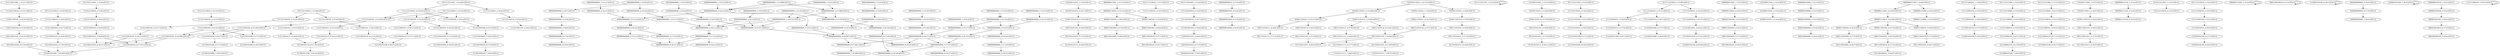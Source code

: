 digraph G {
    "110121100101_3-14:6-LEN:12" -> "101211001010_4-15:6-LEN:12";
    "000000000000_4-16:11-LEN:12" -> "000000000000_5-17:12-LEN:12";
    "001101011011_5-17:6-LEN:12" -> "011010110111_6-18:6-LEN:12";
    "000000000000_5-17:12-LEN:12" -> "000000000000_6-18:11-LEN:12";
    "000000110010_2-14:12-LEN:12" -> "000001100100_3-16:5-LEN:12";
    "000000110010_2-14:12-LEN:12" -> "000001100100_3-15:8-LEN:12";
    "011111110010_1-13:7-LEN:12" -> "111111100101_2-14:5-LEN:12";
    "100000000000_3-14:5-LEN:12" -> "000000000000_4-15:571-LEN:12";
    "100000000000_3-14:5-LEN:12" -> "000000000000_4-16:11-LEN:12";
    "112010010101_5-16:6-LEN:12" -> "120100101010_6-17:5-LEN:12";
    "000000000010_2-13:4-LEN:12" -> "000000000100_3-14:4-LEN:12";
    "010011101010_3-15:9-LEN:12" -> "100111010101_4-16:9-LEN:12";
    "121100100010_6-17:6-LEN:12" -> "211001000100_7-18:6-LEN:12";
    "011111211101_1-12:4-LEN:12" -> "011111211101_1-12:4-LEN:12";
    "100110101101_4-16:9-LEN:12" -> "001101011011_5-17:9-LEN:12";
    "011111211010_1-13:4-LEN:12" -> "111112110101_2-14:4-LEN:12";
    "111112100101_2-15:15-LEN:12" -> "111121001011_3-16:9-LEN:12";
    "111112100101_2-15:15-LEN:12" -> "111121001010_3-16:7-LEN:12";
    "101001110101_2-13:104-LEN:12" -> "010011101011_3-15:11-LEN:12";
    "101001110101_2-13:104-LEN:12" -> "010011101011_3-14:93-LEN:12";
    "000000000000_2-14:16-LEN:12" -> "000000000000_3-15:16-LEN:12";
    "000000011001_1-13:5-LEN:12" -> "000000110010_2-14:5-LEN:12";
    "000111010110_3-15:7-LEN:12" -> "001110101101_5-16:84-LEN:12";
    "100000000000_4-15:5-LEN:12" -> "000000000000_5-16:587-LEN:12";
    "000000000000_4-16:17-LEN:12" -> "000000000000_5-17:17-LEN:12";
    "110100111010_1-12:112-LEN:12" -> "101001110101_2-13:104-LEN:12";
    "110100111010_1-12:112-LEN:12" -> "101001110101_2-14:9-LEN:12";
    "111012110010_2-13:6-LEN:12" -> "110121100101_3-14:6-LEN:12";
    "101000110101_2-13:4-LEN:12" -> "010001101011_3-14:4-LEN:12";
    "111112110010_2-13:233-LEN:12" -> "111121100101_3-15:33-LEN:12";
    "111112110010_2-13:233-LEN:12" -> "111121100101_3-14:203-LEN:12";
    "111112110010_2-13:233-LEN:12" -> "111121100100_3-14:9-LEN:12";
    "111121001010_3-15:21-LEN:12" -> "111210010101_4-16:21-LEN:12";
    "111211010101_4-16:5-LEN:12" -> "112110101010_5-17:5-LEN:12";
    "000000000000_4-16:12-LEN:12" -> "000000000000_5-17:11-LEN:12";
    "000000000000_5-17:18-LEN:12" -> "000000000000_6-18:18-LEN:12";
    "000000000000_3-14:572-LEN:12" -> "000000000000_4-15:571-LEN:12";
    "000000000000_3-14:572-LEN:12" -> "000000000000_4-16:11-LEN:12";
    "000001000000_3-14:5-LEN:12" -> "000010000000_4-15:4-LEN:12";
    "111121101010_3-15:5-LEN:12" -> "111211010101_4-16:5-LEN:12";
    "000000000000_1-13:11-LEN:12" -> "000000000000_2-14:11-LEN:12";
    "011112110010_1-13:6-LEN:12" -> "111121100101_2-14:6-LEN:12";
    "111112110101_2-14:4-LEN:12" -> "111121101010_3-15:5-LEN:12";
    "010011010110_3-15:9-LEN:12" -> "100110101101_4-16:9-LEN:12";
    "000111001010_5-17:6-LEN:12" -> "001110010101_6-18:7-LEN:12";
    "112110010101_4-16:8-LEN:12" -> "121100101010_5-17:9-LEN:12";
    "112110010001_5-16:6-LEN:12" -> "121100100010_6-17:6-LEN:12";
    "000000000000_5-17:17-LEN:12" -> "000000000000_6-18:17-LEN:12";
    "000000000000_5-17:10-LEN:12" -> "000000000000_6-18:11-LEN:12";
    "121100101010_6-17:211-LEN:12" -> "211001010100_7-18:220-LEN:12";
    "011101011011_6-17:83-LEN:12" -> "111010110111_7-18:75-LEN:12";
    "111200101010_4-17:5-LEN:12" -> "112001010100_5-18:4-LEN:12";
    "000000000000_4-16:9-LEN:12" -> "000000000000_5-17:8-LEN:12";
    "111211001011_4-16:11-LEN:12" -> "112110010110_5-17:11-LEN:12";
    "111121100101_3-15:33-LEN:12" -> "111211001011_4-16:11-LEN:12";
    "111121100101_3-15:33-LEN:12" -> "111211001010_4-16:25-LEN:12";
    "000000000000_5-17:17-LEN:12" -> "000000000000_6-18:18-LEN:12";
    "000011100100_4-16:5-LEN:12" -> "000111001000_5-17:5-LEN:12";
    "111121001011_3-16:9-LEN:12" -> "111210010110_4-17:8-LEN:12";
    "000000000000_1-13:14-LEN:12" -> "000000000000_2-14:14-LEN:12";
    "111112110000_2-13:6-LEN:12" -> "111121100001_3-14:5-LEN:12";
    "111211001011_3-15:5-LEN:12" -> "112110010111_4-16:4-LEN:12";
    "000001100100_3-16:5-LEN:12" -> "000011001000_4-17:6-LEN:12";
    "001110101101_5-17:4-LEN:12" -> "011101011011_6-18:4-LEN:12";
    "000000000000_4-16:17-LEN:12" -> "000000000000_6-17:581-LEN:12";
    "000000000000_4-16:17-LEN:12" -> "000000000000_6-18:25-LEN:12";
    "000000000000_5-17:12-LEN:12" -> "000000000000_6-18:12-LEN:12";
    "011111211000_1-13:15-LEN:12" -> "111112110001_2-14:13-LEN:12";
    "100111010110_4-15:81-LEN:12" -> "001110101101_5-16:84-LEN:12";
    "010000000000_3-14:6-LEN:12" -> "100000000000_4-15:5-LEN:12";
    "000000000000_4-16:15-LEN:12" -> "000000000000_5-17:17-LEN:12";
    "000000000000_6-17:581-LEN:12" -> "000000000000_7-18:560-LEN:12";
    "011111200101_1-14:6-LEN:12" -> "111112001010_2-15:6-LEN:12";
    "000000010000_1-12:5-LEN:12" -> "000000100000_2-13:5-LEN:12";
    "000000000000_3-15:18-LEN:12" -> "000000000000_4-16:18-LEN:12";
    "111112110011_2-14:4-LEN:12" -> "111121100110_3-15:4-LEN:12";
    "112110010100_5-17:5-LEN:12" -> "121100101000_6-18:5-LEN:12";
    "000000000000_1-13:9-LEN:12" -> "000000000000_2-14:7-LEN:12";
    "111211001010_3-15:7-LEN:12" -> "112110010101_4-16:8-LEN:12";
    "000000000000_1-14:4-LEN:12" -> "000000000000_3-15:17-LEN:12";
    "000000000000_3-15:16-LEN:12" -> "000000000000_4-16:17-LEN:12";
    "111120100101_3-14:7-LEN:12" -> "111201001010_4-15:6-LEN:12";
    "000001100100_3-15:8-LEN:12" -> "000011001001_4-16:6-LEN:12";
    "000000000000_2-14:14-LEN:12" -> "000000000000_3-15:17-LEN:12";
    "111211000101_4-16:12-LEN:12" -> "112110001010_5-17:15-LEN:12";
    "000000000000_4-16:16-LEN:12" -> "000000000000_5-17:16-LEN:12";
    "001101011011_5-17:9-LEN:12" -> "011010110111_6-18:11-LEN:12";
    "001000000000_1-12:4-LEN:12" -> "010000000000_2-13:4-LEN:12";
    "001110011011_5-17:5-LEN:12" -> "011100110111_6-18:5-LEN:12";
    "000000100000_2-13:5-LEN:12" -> "000001000000_3-14:5-LEN:12";
    "121100001010_6-17:9-LEN:12" -> "211000010100_7-18:8-LEN:12";
    "000000000000_4-16:18-LEN:12" -> "000000000000_5-17:18-LEN:12";
    "000110010010_5-17:7-LEN:12" -> "001100100101_6-18:7-LEN:12";
    "000011001001_4-16:5-LEN:12" -> "000110010010_5-17:5-LEN:12";
    "000000000000_2-14:12-LEN:12" -> "000000000000_3-15:12-LEN:12";
    "101001110011_2-14:6-LEN:12" -> "010011100110_3-15:6-LEN:12";
    "121100101000_6-17:5-LEN:12" -> "211001010000_7-18:5-LEN:12";
    "000000000000_2-14:10-LEN:12" -> "000000000000_3-15:11-LEN:12";
    "000000011110_1-12:4-LEN:12" -> "000000111101_2-13:4-LEN:12";
    "011011211001_1-12:4-LEN:12" -> "110112110010_2-13:4-LEN:12";
    "000000000000_5-17:8-LEN:12" -> "000000000000_6-18:8-LEN:12";
    "112110000101_5-16:7-LEN:12" -> "121100001010_6-17:9-LEN:12";
    "000000000000_3-15:11-LEN:12" -> "000000000000_4-16:11-LEN:12";
    "111121100110_3-15:4-LEN:12" -> "111211001101_4-16:4-LEN:12";
    "100000000000_1-12:5-LEN:12" -> "000000000000_2-14:12-LEN:12";
    "100000000000_1-12:5-LEN:12" -> "000000000000_2-13:568-LEN:12";
    "001110010010_6-17:72-LEN:12" -> "011100100101_7-18:67-LEN:12";
    "000000000000_3-15:15-LEN:12" -> "000000000000_4-16:16-LEN:12";
    "111112001010_2-15:6-LEN:12" -> "111120010101_3-16:6-LEN:12";
    "000000000000_1-13:15-LEN:12" -> "000000000000_2-14:15-LEN:12";
    "110100111001_1-13:5-LEN:12" -> "101001110011_2-14:6-LEN:12";
    "000000000100_3-14:4-LEN:12" -> "000000001000_4-15:4-LEN:12";
    "000000000000_2-14:14-LEN:12" -> "000000000000_3-15:15-LEN:12";
    "000000000000_1-13:6-LEN:12" -> "000000000000_2-14:5-LEN:12";
    "101001101011_2-14:9-LEN:12" -> "010011010110_3-15:9-LEN:12";
    "000000000000_3-15:12-LEN:12" -> "000000000000_4-16:12-LEN:12";
    "111211001000_4-15:5-LEN:12" -> "112110010001_5-16:6-LEN:12";
    "112110010100_5-16:5-LEN:12" -> "121100101000_6-17:5-LEN:12";
    "111121001010_3-15:5-LEN:12" -> "111210010101_4-16:5-LEN:12";
    "000000000000_3-15:12-LEN:12" -> "000000000000_4-16:12-LEN:12";
    "111211000010_4-15:6-LEN:12" -> "112110000101_5-16:7-LEN:12";
    "010011101011_3-15:11-LEN:12" -> "100111010111_4-16:6-LEN:12";
    "010011101011_3-15:11-LEN:12" -> "100111010110_4-16:5-LEN:12";
    "111121100101_2-14:6-LEN:12" -> "111211001010_3-15:7-LEN:12";
    "000000000000_2-14:15-LEN:12" -> "000000000000_3-15:15-LEN:12";
    "000011100100_4-15:72-LEN:12" -> "000111001001_5-16:72-LEN:12";
    "111121100101_2-14:22-LEN:12" -> "111211001011_3-15:5-LEN:12";
    "111121100101_2-14:22-LEN:12" -> "111211001010_3-15:17-LEN:12";
    "001000000000_2-13:6-LEN:12" -> "010000000000_3-14:6-LEN:12";
    "110211001010_4-15:10-LEN:12" -> "102110010101_5-16:10-LEN:12";
    "011111201001_1-12:6-LEN:12" -> "111112010010_2-13:6-LEN:12";
    "110100110101_1-13:8-LEN:12" -> "101001101011_2-14:7-LEN:12";
    "010011101011_3-14:93-LEN:12" -> "100111010110_4-15:81-LEN:12";
    "010011101011_3-14:93-LEN:12" -> "100111010111_4-15:9-LEN:12";
    "111210010100_4-17:7-LEN:12" -> "112100101000_5-18:8-LEN:12";
    "112110010110_5-17:11-LEN:12" -> "121100101100_6-18:17-LEN:12";
    "001110101101_5-16:84-LEN:12" -> "011101011011_6-17:83-LEN:12";
    "001110101101_5-16:84-LEN:12" -> "011101011011_6-18:4-LEN:12";
    "011110211001_1-12:11-LEN:12" -> "111102110010_2-13:11-LEN:12";
    "100111010111_4-15:9-LEN:12" -> "001110101111_5-16:8-LEN:12";
    "000000000000_4-15:571-LEN:12" -> "000000000000_5-16:587-LEN:12";
    "001110101011_5-17:10-LEN:12" -> "011101010111_6-18:8-LEN:12";
    "112110101010_5-17:5-LEN:12" -> "121101010100_6-18:4-LEN:12";
    "111211001011_3-16:5-LEN:12" -> "112110010110_4-17:5-LEN:12";
    "110001110101_1-13:6-LEN:12" -> "100011101011_2-14:7-LEN:12";
    "000000000000_1-13:9-LEN:12" -> "000000000000_2-14:10-LEN:12";
    "000000000000_3-15:9-LEN:12" -> "000000000000_4-16:9-LEN:12";
    "112110010111_4-16:4-LEN:12" -> "121100101110_6-17:16-LEN:12";
    "011112110010_1-13:26-LEN:12" -> "111121100101_2-14:22-LEN:12";
    "011112110010_1-13:26-LEN:12" -> "111121100101_2-15:6-LEN:12";
    "000000110010_2-14:5-LEN:12" -> "000001100100_3-15:5-LEN:12";
    "100111010111_4-16:6-LEN:12" -> "001110101111_5-17:4-LEN:12";
    "111112100101_2-14:23-LEN:12" -> "111121001010_3-15:21-LEN:12";
    "000000000000_1-12:569-LEN:12" -> "000000000000_2-14:12-LEN:12";
    "000000000000_1-12:569-LEN:12" -> "000000000000_2-13:568-LEN:12";
    "000000111001_1-13:4-LEN:12" -> "000000111001_1-13:4-LEN:12";
    "102110010101_5-16:10-LEN:12" -> "021100101010_6-17:9-LEN:12";
    "101001110101_2-14:9-LEN:12" -> "010011101010_3-15:9-LEN:12";
    "000000111001_2-13:83-LEN:12" -> "000001110010_3-14:80-LEN:12";
    "111121100010_3-15:12-LEN:12" -> "111211000101_4-16:12-LEN:12";
    "111112010010_2-13:6-LEN:12" -> "111120100101_3-14:7-LEN:12";
    "000110010010_6-17:4-LEN:12" -> "000110010010_6-17:4-LEN:12";
    "010011010110_3-15:6-LEN:12" -> "100110101101_4-16:6-LEN:12";
    "111001010100_6-18:5-LEN:12" -> "111001010100_6-18:5-LEN:12";
    "000000000000_2-14:7-LEN:12" -> "000000000000_3-15:9-LEN:12";
    "000000000000_1-13:19-LEN:12" -> "000000000000_3-14:572-LEN:12";
    "000000000000_1-13:19-LEN:12" -> "000000000000_3-15:18-LEN:12";
    "100111001101_4-16:5-LEN:12" -> "001110011011_5-17:5-LEN:12";
    "011111210010_1-13:6-LEN:12" -> "111112100101_2-14:5-LEN:12";
    "002000000000_5-16:4-LEN:12" -> "020000000000_6-17:4-LEN:12";
    "020000000000_6-17:4-LEN:12" -> "200000000000_7-18:4-LEN:12";
    "111120010101_3-16:6-LEN:12" -> "111200101010_4-17:5-LEN:12";
    "120100101010_6-17:5-LEN:12" -> "201001010100_7-18:6-LEN:12";
    "111211001011_4-15:13-LEN:12" -> "112110010111_5-16:12-LEN:12";
    "111121100001_3-14:5-LEN:12" -> "111211000010_4-15:6-LEN:12";
    "000001110010_3-14:80-LEN:12" -> "000011100100_4-16:5-LEN:12";
    "000001110010_3-14:80-LEN:12" -> "000011100100_4-15:72-LEN:12";
    "000001110010_3-14:80-LEN:12" -> "000011100101_4-16:6-LEN:12";
    "011111211000_1-12:6-LEN:12" -> "111112110000_2-13:6-LEN:12";
    "101001101011_2-14:7-LEN:12" -> "010011010110_3-15:6-LEN:12";
    "010000000000_2-13:4-LEN:12" -> "100000000000_3-14:5-LEN:12";
    "112110010100_5-17:23-LEN:12" -> "121100101000_6-18:20-LEN:12";
    "111121100101_3-14:203-LEN:12" -> "111211001011_4-15:13-LEN:12";
    "111121100101_3-14:203-LEN:12" -> "111211001010_4-15:192-LEN:12";
    "001110101111_5-16:8-LEN:12" -> "011101011111_6-17:7-LEN:12";
    "011101011111_6-17:7-LEN:12" -> "111010111111_7-18:8-LEN:12";
    "112110010101_5-16:198-LEN:12" -> "121100101010_6-18:11-LEN:12";
    "112110010101_5-16:198-LEN:12" -> "121100101010_6-17:211-LEN:12";
    "000000000000_1-13:14-LEN:12" -> "000000000000_2-14:14-LEN:12";
    "110100011010_1-12:4-LEN:12" -> "101000110101_2-13:4-LEN:12";
    "111211001010_3-15:12-LEN:12" -> "112110010100_5-17:5-LEN:12";
    "111211001010_3-15:12-LEN:12" -> "112110010100_5-16:5-LEN:12";
    "111211001010_3-15:12-LEN:12" -> "112110010101_5-16:198-LEN:12";
    "000000000000_3-15:17-LEN:12" -> "000000000000_4-16:17-LEN:12";
    "000000000000_5-17:16-LEN:12" -> "000000000000_6-18:15-LEN:12";
    "012110010101_5-16:6-LEN:12" -> "121100101010_6-18:11-LEN:12";
    "012110010101_5-16:6-LEN:12" -> "121100101010_6-17:211-LEN:12";
    "112100101010_5-17:21-LEN:12" -> "121001010100_6-18:26-LEN:12";
    "112110010101_4-16:17-LEN:12" -> "121100101010_6-18:11-LEN:12";
    "112110010101_4-16:17-LEN:12" -> "121100101010_6-17:211-LEN:12";
    "011112110010_1-13:10-LEN:12" -> "111121100101_3-15:33-LEN:12";
    "011112110010_1-13:10-LEN:12" -> "111121100101_3-14:203-LEN:12";
    "011112110010_1-13:10-LEN:12" -> "111121100100_3-14:9-LEN:12";
    "010011100110_3-15:6-LEN:12" -> "100111001101_4-16:5-LEN:12";
    "000000111000_2-14:5-LEN:12" -> "000001110000_3-15:4-LEN:12";
    "000000000000_1-13:12-LEN:12" -> "000000000000_2-14:12-LEN:12";
    "111210010101_4-16:5-LEN:12" -> "112100101010_5-17:5-LEN:12";
    "000000000000_2-14:12-LEN:12" -> "000000000000_3-15:13-LEN:12";
    "000000000000_5-17:11-LEN:12" -> "000000000000_6-18:11-LEN:12";
    "000000000000_4-16:12-LEN:12" -> "000000000000_5-17:10-LEN:12";
    "000000000000_2-14:11-LEN:12" -> "000000000000_3-15:12-LEN:12";
    "011112110010_1-13:14-LEN:12" -> "111121100101_2-14:13-LEN:12";
    "100110101101_4-16:6-LEN:12" -> "001101011011_5-17:6-LEN:12";
    "000000000000_5-16:587-LEN:12" -> "000000000000_6-17:581-LEN:12";
    "000000000000_5-16:587-LEN:12" -> "000000000000_6-18:25-LEN:12";
    "000111001001_5-16:72-LEN:12" -> "001110010010_6-17:72-LEN:12";
    "000011001000_4-17:6-LEN:12" -> "000110010001_5-18:6-LEN:12";
    "000000000000_4-16:11-LEN:12" -> "000000000000_5-17:12-LEN:12";
    "021100101010_6-17:9-LEN:12" -> "211001010100_7-18:220-LEN:12";
    "000001100100_3-15:5-LEN:12" -> "000011001001_4-16:5-LEN:12";
    "111210010101_4-16:21-LEN:12" -> "112100101010_5-17:21-LEN:12";
    "100111010110_4-16:5-LEN:12" -> "001110101101_5-17:4-LEN:12";
    "210001010100_7-18:4-LEN:12" -> "210001010100_7-18:4-LEN:12";
    "000000010010_1-14:5-LEN:12" -> "000000100100_2-15:4-LEN:12";
    "112110001010_5-17:15-LEN:12" -> "121100010100_6-18:17-LEN:12";
    "000010000000_4-15:4-LEN:12" -> "000100000000_5-16:4-LEN:12";
    "111211001010_4-16:25-LEN:12" -> "112110010100_5-17:23-LEN:12";
    "000011100101_4-16:6-LEN:12" -> "000111001010_5-17:6-LEN:12";
    "110100110101_1-13:10-LEN:12" -> "101001101011_2-14:9-LEN:12";
    "111121100101_2-14:13-LEN:12" -> "111211001010_3-15:12-LEN:12";
    "011111210010_1-13:40-LEN:12" -> "111112100101_2-15:15-LEN:12";
    "011111210010_1-13:40-LEN:12" -> "111112100101_2-14:23-LEN:12";
    "000000100100_2-15:4-LEN:12" -> "000001001001_3-16:4-LEN:12";
    "111121001010_3-16:7-LEN:12" -> "111210010100_4-17:7-LEN:12";
    "000000011001_1-13:10-LEN:12" -> "000000110010_2-14:12-LEN:12";
    "111211001010_3-15:17-LEN:12" -> "112110010101_4-16:17-LEN:12";
    "101211001010_4-15:6-LEN:12" -> "012110010101_5-16:6-LEN:12";
    "000011001001_4-16:6-LEN:12" -> "000110010010_5-17:7-LEN:12";
    "121100101110_6-17:16-LEN:12" -> "211001011100_7-18:16-LEN:12";
    "000100000000_1-12:6-LEN:12" -> "001000000000_2-13:6-LEN:12";
    "100011101011_2-14:7-LEN:12" -> "000111010110_3-15:7-LEN:12";
    "100111010101_4-16:9-LEN:12" -> "001110101011_5-17:10-LEN:12";
    "111121100101_2-15:6-LEN:12" -> "111211001011_3-16:5-LEN:12";
    "111021100101_3-14:10-LEN:12" -> "110211001010_4-15:10-LEN:12";
    "000111001000_5-17:5-LEN:12" -> "001110010001_6-18:7-LEN:12";
    "000001001001_3-16:4-LEN:12" -> "000010010010_4-17:4-LEN:12";
    "000000000000_3-15:13-LEN:12" -> "000000000000_5-16:587-LEN:12";
    "112110010111_5-16:12-LEN:12" -> "121100101110_6-17:16-LEN:12";
    "111201001010_4-15:6-LEN:12" -> "112010010101_5-16:6-LEN:12";
    "000000111101_2-13:4-LEN:12" -> "000001111010_3-14:4-LEN:12";
    "000000000000_2-13:568-LEN:12" -> "000000000000_3-14:572-LEN:12";
    "000000000000_2-13:568-LEN:12" -> "000000000000_3-15:18-LEN:12";
    "000000011100_1-12:84-LEN:12" -> "000000111001_2-13:83-LEN:12";
    "000000011100_1-12:84-LEN:12" -> "000000111000_2-14:5-LEN:12";
    "000110010010_5-17:5-LEN:12" -> "001100100101_6-18:5-LEN:12";
    "112100101010_5-17:5-LEN:12" -> "121001010100_6-18:4-LEN:12";
    "000000000000_1-13:16-LEN:12" -> "000000000000_2-14:16-LEN:12";
    "000000001000_4-15:4-LEN:12" -> "000000010000_5-16:4-LEN:12";
    "000000000000_3-15:15-LEN:12" -> "000000000000_4-16:15-LEN:12";
    "111102110010_2-13:11-LEN:12" -> "111021100101_3-14:10-LEN:12";
    "011111211001_1-12:226-LEN:12" -> "111112110010_2-13:233-LEN:12";
    "011111211001_1-12:226-LEN:12" -> "111112110011_2-14:4-LEN:12";
    "111211001010_4-15:192-LEN:12" -> "112110010100_5-17:5-LEN:12";
    "111211001010_4-15:192-LEN:12" -> "112110010100_5-16:5-LEN:12";
    "111211001010_4-15:192-LEN:12" -> "112110010101_5-16:198-LEN:12";
    "112110010110_4-17:5-LEN:12" -> "121100101100_6-18:17-LEN:12";
    "111210010110_4-17:8-LEN:12" -> "112100101100_5-18:7-LEN:12";
    "000000000000_2-14:5-LEN:12" -> "000000000000_4-15:571-LEN:12";
    "000000000000_2-14:5-LEN:12" -> "000000000000_4-16:11-LEN:12";
    "111211000101_3-16:4-LEN:12" -> "111211000101_3-16:4-LEN:12";
    "011101211001_1-12:6-LEN:12" -> "111012110010_2-13:6-LEN:12";
    "111112110001_2-14:13-LEN:12" -> "111121100010_3-15:12-LEN:12";
    "111121100100_3-14:9-LEN:12" -> "111211001000_4-15:5-LEN:12";
    "000010010010_4-17:4-LEN:12" -> "000100100101_5-18:4-LEN:12";
    "111112100101_2-14:5-LEN:12" -> "111121001010_3-15:5-LEN:12";
    "121100101010_5-17:9-LEN:12" -> "211001010100_7-18:220-LEN:12";
}
